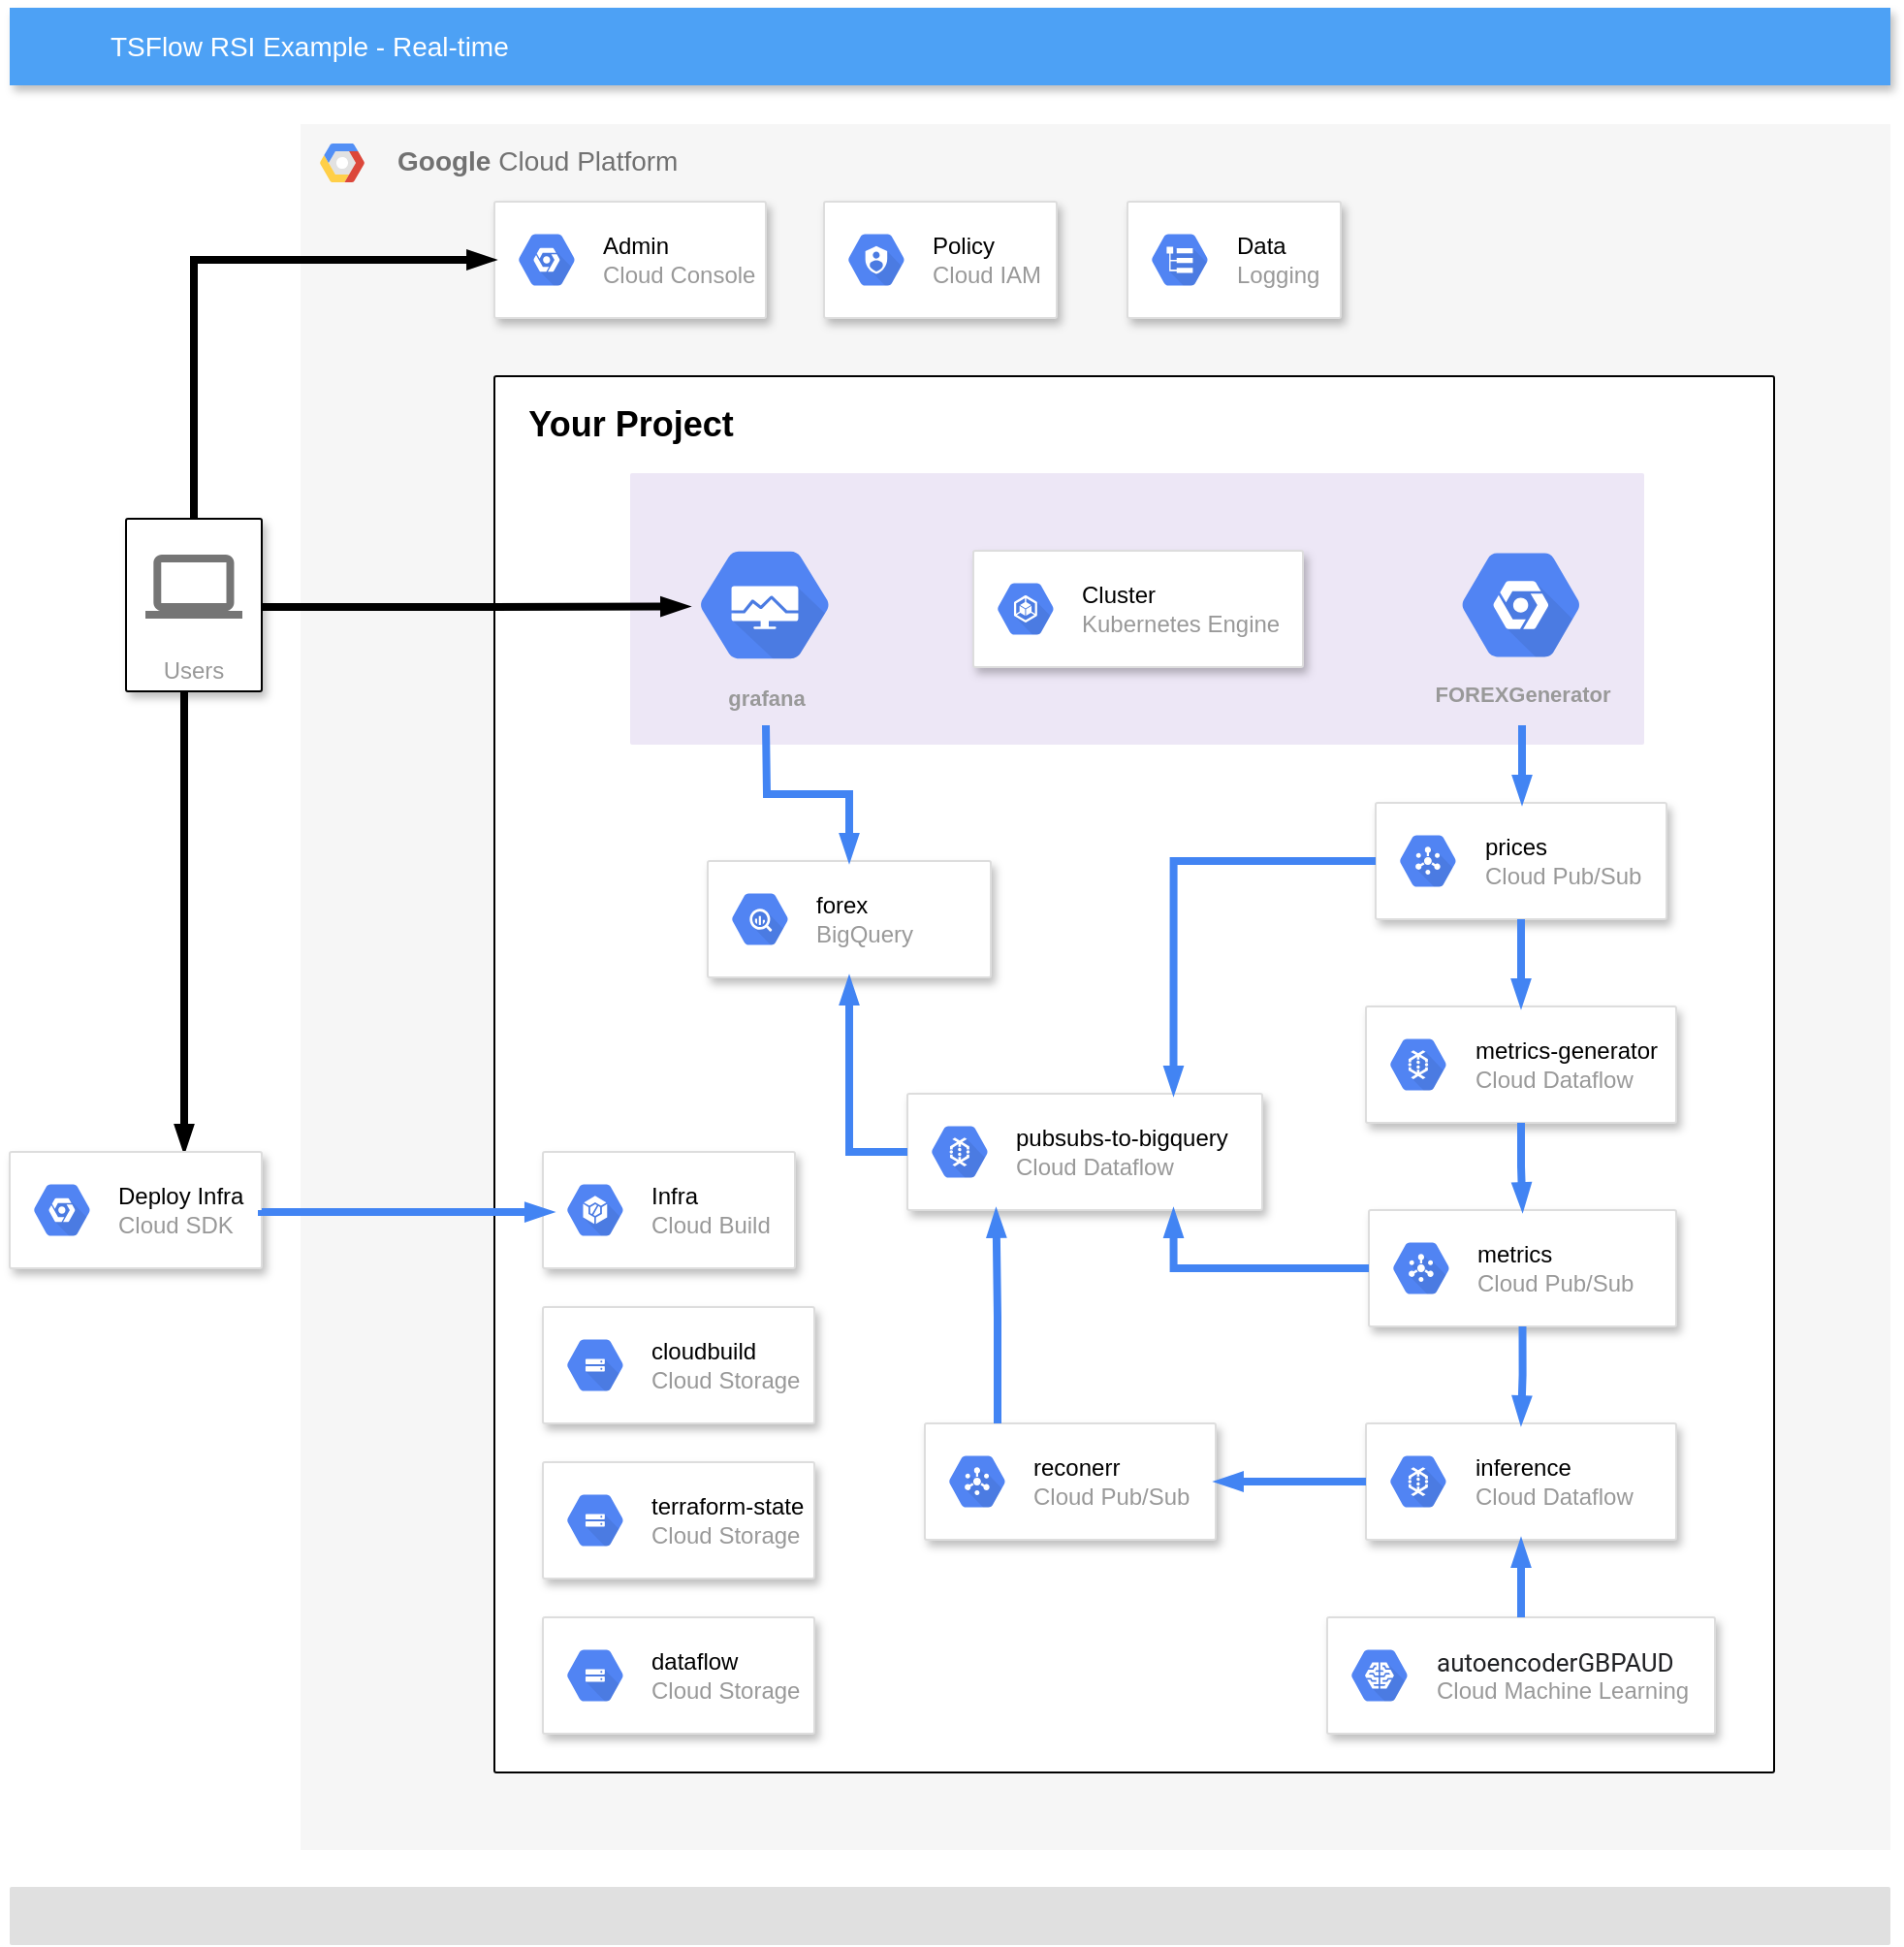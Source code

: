 <mxfile version="14.6.13" type="device" pages="3"><diagram id="f106602c-feb2-e66a-4537-3a34d633f6aa" name="Real-time"><mxGraphModel dx="1580" dy="1420" grid="1" gridSize="10" guides="1" tooltips="1" connect="1" arrows="1" fold="1" page="1" pageScale="1" pageWidth="1654" pageHeight="1169" background="#ffffff" math="0" shadow="0"><root><mxCell id="0"/><mxCell id="1" parent="0"/><mxCell id="14" value="&lt;b&gt;Google &lt;/b&gt;Cloud Platform" style="fillColor=#F6F6F6;strokeColor=none;shadow=0;gradientColor=none;fontSize=14;align=left;spacing=10;fontColor=#717171;9E9E9E;verticalAlign=top;spacingTop=-4;fontStyle=0;spacingLeft=40;html=1;" parent="1" vertex="1"><mxGeometry x="310" y="230" width="820" height="890" as="geometry"/></mxCell><mxCell id="Be6EzaO31YiZnEdK2GOM-356" value="" style="points=[[0,0,0],[0.25,0,0],[0.5,0,0],[0.75,0,0],[1,0,0],[1,0.25,0],[1,0.5,0],[1,0.75,0],[1,1,0],[0.75,1,0],[0.5,1,0],[0.25,1,0],[0,1,0],[0,0.75,0],[0,0.5,0],[0,0.25,0]];rounded=1;absoluteArcSize=1;arcSize=2;html=1;shadow=0;dashed=0;fontSize=12;align=center;verticalAlign=middle;spacing=10;spacingTop=-4;labelPosition=center;verticalLabelPosition=middle;" parent="1" vertex="1"><mxGeometry x="410" y="360" width="660" height="720" as="geometry"/></mxCell><mxCell id="2" value="TSFlow RSI Example - Real-time" style="fillColor=#4DA1F5;strokeColor=none;shadow=1;gradientColor=none;fontSize=14;align=left;spacingLeft=50;fontColor=#ffffff;html=1;" parent="1" vertex="1"><mxGeometry x="160" y="170" width="970" height="40" as="geometry"/></mxCell><mxCell id="16" value="" style="rounded=1;absoluteArcSize=1;arcSize=2;html=1;strokeColor=none;gradientColor=none;shadow=0;dashed=0;strokeColor=none;fontSize=12;fontColor=#9E9E9E;align=left;verticalAlign=top;spacing=10;spacingTop=-4;fillColor=#E0E0E0;" parent="1" vertex="1"><mxGeometry x="160" y="1139" width="970" height="30" as="geometry"/></mxCell><mxCell id="15" value="" style="shape=mxgraph.gcp2.google_cloud_platform;fillColor=#F6F6F6;strokeColor=none;shadow=0;gradientColor=none;" parent="1" vertex="1"><mxGeometry width="23" height="20" relative="1" as="geometry"><mxPoint x="320" y="240" as="offset"/></mxGeometry></mxCell><mxCell id="8F5fJPbcZPBXWIDbTMO1-382" value="" style="points=[[0,0,0],[0.25,0,0],[0.5,0,0],[0.75,0,0],[1,0,0],[1,0.25,0],[1,0.5,0],[1,0.75,0],[1,1,0],[0.75,1,0],[0.5,1,0],[0.25,1,0],[0,1,0],[0,0.75,0],[0,0.5,0],[0,0.25,0]];rounded=1;absoluteArcSize=1;arcSize=2;html=1;strokeColor=none;gradientColor=none;shadow=0;dashed=0;fontSize=12;fontColor=#9E9E9E;align=left;verticalAlign=top;spacing=10;spacingTop=-4;fillColor=#EDE7F6;" parent="1" vertex="1"><mxGeometry x="480" y="410" width="523" height="140" as="geometry"><mxPoint x="10" y="50" as="offset"/></mxGeometry></mxCell><mxCell id="Be6EzaO31YiZnEdK2GOM-379" value="Your Project" style="text;html=1;align=center;verticalAlign=middle;resizable=0;points=[];autosize=1;fontStyle=1;fontSize=18;" parent="1" vertex="1"><mxGeometry x="420" y="370" width="120" height="30" as="geometry"/></mxCell><mxCell id="Be6EzaO31YiZnEdK2GOM-406" value="" style="strokeColor=#dddddd;shadow=1;strokeWidth=1;rounded=1;absoluteArcSize=1;arcSize=2;fontSize=18;" parent="1" vertex="1"><mxGeometry x="520" y="610" width="146" height="60" as="geometry"/></mxCell><mxCell id="Be6EzaO31YiZnEdK2GOM-407" value="&lt;font color=&quot;#000000&quot;&gt;forex&lt;/font&gt;&lt;br&gt;BigQuery" style="dashed=0;connectable=0;html=1;fillColor=#5184F3;strokeColor=none;shape=mxgraph.gcp2.hexIcon;prIcon=bigquery;part=1;labelPosition=right;verticalLabelPosition=middle;align=left;verticalAlign=middle;spacingLeft=5;fontColor=#999999;fontSize=12;" parent="Be6EzaO31YiZnEdK2GOM-406" vertex="1"><mxGeometry y="0.5" width="44" height="39" relative="1" as="geometry"><mxPoint x="5" y="-19.5" as="offset"/></mxGeometry></mxCell><mxCell id="Be6EzaO31YiZnEdK2GOM-412" value="" style="strokeColor=#dddddd;shadow=1;strokeWidth=1;rounded=1;absoluteArcSize=1;arcSize=2;" parent="1" vertex="1"><mxGeometry x="736.5" y="270" width="110" height="60" as="geometry"/></mxCell><mxCell id="Be6EzaO31YiZnEdK2GOM-413" value="&lt;font color=&quot;#000000&quot;&gt;Data&lt;/font&gt;&lt;br&gt;Logging" style="dashed=0;connectable=0;html=1;fillColor=#5184F3;strokeColor=none;shape=mxgraph.gcp2.hexIcon;prIcon=logging;part=1;labelPosition=right;verticalLabelPosition=middle;align=left;verticalAlign=middle;spacingLeft=5;fontColor=#999999;fontSize=12;" parent="Be6EzaO31YiZnEdK2GOM-412" vertex="1"><mxGeometry y="0.5" width="44" height="39" relative="1" as="geometry"><mxPoint x="5" y="-19.5" as="offset"/></mxGeometry></mxCell><mxCell id="Be6EzaO31YiZnEdK2GOM-420" value="Users" style="fillColor=#ffffff;shadow=1;strokeWidth=1;rounded=1;absoluteArcSize=1;arcSize=2;labelPosition=center;verticalLabelPosition=middle;align=center;verticalAlign=bottom;spacingLeft=0;fontColor=#999999;fontSize=12;whiteSpace=wrap;spacingBottom=2;html=1;" parent="1" vertex="1"><mxGeometry x="220" y="433.5" width="70" height="89" as="geometry"/></mxCell><mxCell id="Be6EzaO31YiZnEdK2GOM-421" value="" style="dashed=0;html=1;fillColor=#757575;strokeColor=none;shape=mxgraph.gcp2.laptop;part=1;" parent="Be6EzaO31YiZnEdK2GOM-420" vertex="1"><mxGeometry x="0.5" width="50" height="33" relative="1" as="geometry"><mxPoint x="-25" y="18.5" as="offset"/></mxGeometry></mxCell><mxCell id="sk9GGrMK_IZa_A7nueXG-23" value="" style="edgeStyle=orthogonalEdgeStyle;fontSize=12;html=1;endArrow=blockThin;endFill=1;rounded=0;strokeWidth=4;endSize=4;startSize=4;dashed=0;exitX=1;exitY=0.5;exitDx=0;exitDy=0;" parent="Be6EzaO31YiZnEdK2GOM-420" target="sk9GGrMK_IZa_A7nueXG-20" edge="1"><mxGeometry width="100" relative="1" as="geometry"><mxPoint x="30" y="89" as="sourcePoint"/><mxPoint x="170" y="90" as="targetPoint"/><Array as="points"><mxPoint x="30" y="207"/><mxPoint x="30" y="207"/></Array></mxGeometry></mxCell><mxCell id="Be6EzaO31YiZnEdK2GOM-429" value="" style="strokeColor=#dddddd;shadow=1;strokeWidth=1;rounded=1;absoluteArcSize=1;arcSize=2;fontSize=18;" parent="1" vertex="1"><mxGeometry x="580" y="270" width="120" height="60" as="geometry"/></mxCell><mxCell id="Be6EzaO31YiZnEdK2GOM-430" value="&lt;font color=&quot;#000000&quot;&gt;Policy&lt;/font&gt;&lt;br&gt;Cloud IAM" style="dashed=0;connectable=0;html=1;fillColor=#5184F3;strokeColor=none;shape=mxgraph.gcp2.hexIcon;prIcon=cloud_iam;part=1;labelPosition=right;verticalLabelPosition=middle;align=left;verticalAlign=middle;spacingLeft=5;fontColor=#999999;fontSize=12;" parent="Be6EzaO31YiZnEdK2GOM-429" vertex="1"><mxGeometry y="0.5" width="44" height="39" relative="1" as="geometry"><mxPoint x="5" y="-19.5" as="offset"/></mxGeometry></mxCell><mxCell id="Be6EzaO31YiZnEdK2GOM-433" value="" style="strokeColor=#dddddd;shadow=1;strokeWidth=1;rounded=1;absoluteArcSize=1;arcSize=2;fontSize=18;" parent="1" vertex="1"><mxGeometry x="410" y="270" width="140" height="60" as="geometry"/></mxCell><mxCell id="Be6EzaO31YiZnEdK2GOM-434" value="&lt;font color=&quot;#000000&quot;&gt;Admin&lt;br&gt;&lt;/font&gt;Cloud Console" style="dashed=0;connectable=0;html=1;fillColor=#5184F3;strokeColor=none;shape=mxgraph.gcp2.hexIcon;prIcon=placeholder;part=1;labelPosition=right;verticalLabelPosition=middle;align=left;verticalAlign=middle;spacingLeft=5;fontColor=#999999;fontSize=12;" parent="Be6EzaO31YiZnEdK2GOM-433" vertex="1"><mxGeometry y="0.5" width="44" height="39" relative="1" as="geometry"><mxPoint x="5" y="-19.5" as="offset"/></mxGeometry></mxCell><mxCell id="Be6EzaO31YiZnEdK2GOM-390" value="" style="strokeColor=#dddddd;shadow=1;strokeWidth=1;rounded=1;absoluteArcSize=1;arcSize=2;fontSize=18;" parent="1" vertex="1"><mxGeometry x="859.5" y="900" width="160" height="60" as="geometry"/></mxCell><mxCell id="Be6EzaO31YiZnEdK2GOM-391" value="&lt;font color=&quot;#000000&quot;&gt;inference&lt;/font&gt;&lt;br&gt;Cloud Dataflow" style="dashed=0;connectable=0;html=1;fillColor=#5184F3;strokeColor=none;shape=mxgraph.gcp2.hexIcon;prIcon=cloud_dataflow;part=1;labelPosition=right;verticalLabelPosition=middle;align=left;verticalAlign=middle;spacingLeft=5;fontColor=#999999;fontSize=12;" parent="Be6EzaO31YiZnEdK2GOM-390" vertex="1"><mxGeometry y="0.5" width="44" height="39" relative="1" as="geometry"><mxPoint x="5" y="-19.5" as="offset"/></mxGeometry></mxCell><mxCell id="7fhDppdv9Z1jQe66zhrR-308" value="" style="strokeColor=#dddddd;shadow=1;strokeWidth=1;rounded=1;absoluteArcSize=1;arcSize=2;" parent="1" vertex="1"><mxGeometry x="861" y="790" width="158.5" height="60" as="geometry"/></mxCell><mxCell id="7fhDppdv9Z1jQe66zhrR-309" value="&lt;font color=&quot;#000000&quot;&gt;metrics&lt;br&gt;&lt;/font&gt;Cloud Pub/Sub" style="dashed=0;connectable=0;html=1;fillColor=#5184F3;strokeColor=none;shape=mxgraph.gcp2.hexIcon;prIcon=cloud_pubsub;part=1;labelPosition=right;verticalLabelPosition=middle;align=left;verticalAlign=middle;spacingLeft=5;fontColor=#999999;fontSize=12;" parent="7fhDppdv9Z1jQe66zhrR-308" vertex="1"><mxGeometry y="0.5" width="44" height="39" relative="1" as="geometry"><mxPoint x="5" y="-19.5" as="offset"/></mxGeometry></mxCell><mxCell id="Be6EzaO31YiZnEdK2GOM-388" value="" style="strokeColor=#dddddd;shadow=1;strokeWidth=1;rounded=1;absoluteArcSize=1;arcSize=2;fontSize=18;" parent="1" vertex="1"><mxGeometry x="435" y="920.0" width="140" height="60" as="geometry"/></mxCell><mxCell id="Be6EzaO31YiZnEdK2GOM-389" value="&lt;font color=&quot;#000000&quot;&gt;terraform-state&lt;/font&gt;&lt;br&gt;Cloud Storage" style="dashed=0;connectable=0;html=1;fillColor=#5184F3;strokeColor=none;shape=mxgraph.gcp2.hexIcon;prIcon=cloud_storage;part=1;labelPosition=right;verticalLabelPosition=middle;align=left;verticalAlign=middle;spacingLeft=5;fontColor=#999999;fontSize=12;" parent="Be6EzaO31YiZnEdK2GOM-388" vertex="1"><mxGeometry y="0.5" width="44" height="39" relative="1" as="geometry"><mxPoint x="5" y="-19.5" as="offset"/></mxGeometry></mxCell><mxCell id="EcwSvWwTOXZUcNVXFRtA-16" value="" style="strokeColor=#dddddd;shadow=1;strokeWidth=1;rounded=1;absoluteArcSize=1;arcSize=2;" parent="1" vertex="1"><mxGeometry x="657" y="450" width="170" height="60" as="geometry"/></mxCell><mxCell id="EcwSvWwTOXZUcNVXFRtA-17" value="&lt;font color=&quot;#000000&quot;&gt;Cluster&lt;/font&gt;&lt;br&gt;Kubernetes Engine" style="dashed=0;connectable=0;html=1;fillColor=#5184F3;strokeColor=none;shape=mxgraph.gcp2.hexIcon;prIcon=container_engine;part=1;labelPosition=right;verticalLabelPosition=middle;align=left;verticalAlign=middle;spacingLeft=5;fontColor=#999999;fontSize=12;" parent="EcwSvWwTOXZUcNVXFRtA-16" vertex="1"><mxGeometry y="0.5" width="44" height="39" relative="1" as="geometry"><mxPoint x="5" y="-19.5" as="offset"/></mxGeometry></mxCell><mxCell id="EcwSvWwTOXZUcNVXFRtA-24" value="" style="strokeColor=#dddddd;shadow=1;strokeWidth=1;rounded=1;absoluteArcSize=1;arcSize=2;" parent="1" vertex="1"><mxGeometry x="864.5" y="580" width="150" height="60" as="geometry"/></mxCell><mxCell id="EcwSvWwTOXZUcNVXFRtA-25" value="&lt;font color=&quot;#000000&quot;&gt;prices&lt;br&gt;&lt;/font&gt;Cloud Pub/Sub" style="dashed=0;connectable=0;html=1;fillColor=#5184F3;strokeColor=none;shape=mxgraph.gcp2.hexIcon;prIcon=cloud_pubsub;part=1;labelPosition=right;verticalLabelPosition=middle;align=left;verticalAlign=middle;spacingLeft=5;fontColor=#999999;fontSize=12;" parent="EcwSvWwTOXZUcNVXFRtA-24" vertex="1"><mxGeometry y="0.5" width="44" height="39" relative="1" as="geometry"><mxPoint x="5" y="-19.5" as="offset"/></mxGeometry></mxCell><mxCell id="EcwSvWwTOXZUcNVXFRtA-26" value="" style="strokeColor=#dddddd;shadow=1;strokeWidth=1;rounded=1;absoluteArcSize=1;arcSize=2;" parent="1" vertex="1"><mxGeometry x="632" y="900" width="150" height="60" as="geometry"/></mxCell><mxCell id="EcwSvWwTOXZUcNVXFRtA-27" value="&lt;font color=&quot;#000000&quot;&gt;reconerr&lt;br&gt;&lt;/font&gt;Cloud Pub/Sub" style="dashed=0;connectable=0;html=1;fillColor=#5184F3;strokeColor=none;shape=mxgraph.gcp2.hexIcon;prIcon=cloud_pubsub;part=1;labelPosition=right;verticalLabelPosition=middle;align=left;verticalAlign=middle;spacingLeft=5;fontColor=#999999;fontSize=12;" parent="EcwSvWwTOXZUcNVXFRtA-26" vertex="1"><mxGeometry y="0.5" width="44" height="39" relative="1" as="geometry"><mxPoint x="5" y="-19.5" as="offset"/></mxGeometry></mxCell><mxCell id="EcwSvWwTOXZUcNVXFRtA-28" value="" style="strokeColor=#dddddd;shadow=1;strokeWidth=1;rounded=1;absoluteArcSize=1;arcSize=2;fontSize=18;" parent="1" vertex="1"><mxGeometry x="435" y="1000.0" width="140" height="60" as="geometry"/></mxCell><mxCell id="EcwSvWwTOXZUcNVXFRtA-29" value="&lt;font color=&quot;#000000&quot;&gt;dataflow&lt;/font&gt;&lt;br&gt;Cloud Storage" style="dashed=0;connectable=0;html=1;fillColor=#5184F3;strokeColor=none;shape=mxgraph.gcp2.hexIcon;prIcon=cloud_storage;part=1;labelPosition=right;verticalLabelPosition=middle;align=left;verticalAlign=middle;spacingLeft=5;fontColor=#999999;fontSize=12;" parent="EcwSvWwTOXZUcNVXFRtA-28" vertex="1"><mxGeometry y="0.5" width="44" height="39" relative="1" as="geometry"><mxPoint x="5" y="-19.5" as="offset"/></mxGeometry></mxCell><mxCell id="EcwSvWwTOXZUcNVXFRtA-30" value="" style="strokeColor=#dddddd;shadow=1;strokeWidth=1;rounded=1;absoluteArcSize=1;arcSize=2;fontSize=18;" parent="1" vertex="1"><mxGeometry x="435" y="840.0" width="140" height="60" as="geometry"/></mxCell><mxCell id="EcwSvWwTOXZUcNVXFRtA-31" value="&lt;font color=&quot;#000000&quot;&gt;cloudbuild&lt;/font&gt;&lt;br&gt;Cloud Storage" style="dashed=0;connectable=0;html=1;fillColor=#5184F3;strokeColor=none;shape=mxgraph.gcp2.hexIcon;prIcon=cloud_storage;part=1;labelPosition=right;verticalLabelPosition=middle;align=left;verticalAlign=middle;spacingLeft=5;fontColor=#999999;fontSize=12;" parent="EcwSvWwTOXZUcNVXFRtA-30" vertex="1"><mxGeometry y="0.5" width="44" height="39" relative="1" as="geometry"><mxPoint x="5" y="-19.5" as="offset"/></mxGeometry></mxCell><mxCell id="EcwSvWwTOXZUcNVXFRtA-33" value="" style="strokeColor=#dddddd;shadow=1;strokeWidth=1;rounded=1;absoluteArcSize=1;arcSize=2;fontSize=18;" parent="1" vertex="1"><mxGeometry x="859.5" y="685" width="160" height="60" as="geometry"/></mxCell><mxCell id="EcwSvWwTOXZUcNVXFRtA-34" value="&lt;font color=&quot;#000000&quot;&gt;metrics-generator&lt;/font&gt;&lt;br&gt;Cloud Dataflow" style="dashed=0;connectable=0;html=1;fillColor=#5184F3;strokeColor=none;shape=mxgraph.gcp2.hexIcon;prIcon=cloud_dataflow;part=1;labelPosition=right;verticalLabelPosition=middle;align=left;verticalAlign=middle;spacingLeft=5;fontColor=#999999;fontSize=12;" parent="EcwSvWwTOXZUcNVXFRtA-33" vertex="1"><mxGeometry y="0.5" width="44" height="39" relative="1" as="geometry"><mxPoint x="5" y="-19.5" as="offset"/></mxGeometry></mxCell><mxCell id="EcwSvWwTOXZUcNVXFRtA-35" value="" style="strokeColor=#dddddd;shadow=1;strokeWidth=1;rounded=1;absoluteArcSize=1;arcSize=2;fontSize=18;" parent="1" vertex="1"><mxGeometry x="623" y="730" width="183" height="60" as="geometry"/></mxCell><mxCell id="EcwSvWwTOXZUcNVXFRtA-36" value="&lt;font color=&quot;#000000&quot;&gt;pubsubs-to-bigquery&lt;/font&gt;&lt;br&gt;Cloud Dataflow" style="dashed=0;connectable=0;html=1;fillColor=#5184F3;strokeColor=none;shape=mxgraph.gcp2.hexIcon;prIcon=cloud_dataflow;part=1;labelPosition=right;verticalLabelPosition=middle;align=left;verticalAlign=middle;spacingLeft=5;fontColor=#999999;fontSize=12;" parent="EcwSvWwTOXZUcNVXFRtA-35" vertex="1"><mxGeometry y="0.5" width="44" height="39" relative="1" as="geometry"><mxPoint x="5" y="-19.5" as="offset"/></mxGeometry></mxCell><mxCell id="EcwSvWwTOXZUcNVXFRtA-37" value="" style="edgeStyle=orthogonalEdgeStyle;fontSize=12;html=1;endArrow=blockThin;endFill=1;rounded=0;strokeWidth=4;endSize=4;startSize=4;dashed=0;strokeColor=#4284F3;" parent="1" edge="1"><mxGeometry width="100" relative="1" as="geometry"><mxPoint x="940" y="540" as="sourcePoint"/><mxPoint x="940" y="580" as="targetPoint"/><Array as="points"><mxPoint x="940" y="560"/><mxPoint x="940" y="560"/></Array></mxGeometry></mxCell><mxCell id="EcwSvWwTOXZUcNVXFRtA-40" value="" style="edgeStyle=orthogonalEdgeStyle;fontSize=12;html=1;endArrow=blockThin;endFill=1;rounded=0;strokeWidth=4;endSize=4;startSize=4;dashed=0;strokeColor=#4284F3;exitX=0;exitY=0.5;exitDx=0;exitDy=0;" parent="1" source="EcwSvWwTOXZUcNVXFRtA-35" target="Be6EzaO31YiZnEdK2GOM-406" edge="1"><mxGeometry width="100" relative="1" as="geometry"><mxPoint x="328.5" y="833.5" as="sourcePoint"/><mxPoint x="673" y="713" as="targetPoint"/><Array as="points"/></mxGeometry></mxCell><mxCell id="EcwSvWwTOXZUcNVXFRtA-41" value="" style="edgeStyle=orthogonalEdgeStyle;fontSize=12;html=1;endArrow=blockThin;endFill=1;rounded=0;strokeWidth=4;endSize=4;startSize=4;dashed=0;strokeColor=#4284F3;exitX=0;exitY=0.5;exitDx=0;exitDy=0;entryX=0.75;entryY=0;entryDx=0;entryDy=0;" parent="1" source="EcwSvWwTOXZUcNVXFRtA-24" target="EcwSvWwTOXZUcNVXFRtA-35" edge="1"><mxGeometry width="100" relative="1" as="geometry"><mxPoint x="328.5" y="833.5" as="sourcePoint"/><mxPoint x="383.5" y="833.5" as="targetPoint"/><Array as="points"/></mxGeometry></mxCell><mxCell id="EcwSvWwTOXZUcNVXFRtA-42" value="" style="edgeStyle=orthogonalEdgeStyle;fontSize=12;html=1;endArrow=blockThin;endFill=1;rounded=0;strokeWidth=4;endSize=4;startSize=4;dashed=0;strokeColor=#4284F3;" parent="1" source="EcwSvWwTOXZUcNVXFRtA-24" target="EcwSvWwTOXZUcNVXFRtA-33" edge="1"><mxGeometry width="100" relative="1" as="geometry"><mxPoint x="947" y="653.98" as="sourcePoint"/><mxPoint x="864.5" y="767.5" as="targetPoint"/><Array as="points"/></mxGeometry></mxCell><mxCell id="EcwSvWwTOXZUcNVXFRtA-43" value="" style="edgeStyle=orthogonalEdgeStyle;fontSize=12;html=1;endArrow=blockThin;endFill=1;rounded=0;strokeWidth=4;endSize=4;startSize=4;dashed=0;strokeColor=#4284F3;exitX=0.5;exitY=1;exitDx=0;exitDy=0;entryX=0.5;entryY=0;entryDx=0;entryDy=0;" parent="1" source="EcwSvWwTOXZUcNVXFRtA-33" target="7fhDppdv9Z1jQe66zhrR-308" edge="1"><mxGeometry width="100" relative="1" as="geometry"><mxPoint x="1005.5" y="655" as="sourcePoint"/><mxPoint x="1064.5" y="750" as="targetPoint"/><Array as="points"/></mxGeometry></mxCell><mxCell id="EcwSvWwTOXZUcNVXFRtA-44" value="" style="edgeStyle=orthogonalEdgeStyle;fontSize=12;html=1;endArrow=blockThin;endFill=1;rounded=0;strokeWidth=4;endSize=4;startSize=4;dashed=0;strokeColor=#4284F3;exitX=0.5;exitY=1;exitDx=0;exitDy=0;" parent="1" source="7fhDppdv9Z1jQe66zhrR-308" target="Be6EzaO31YiZnEdK2GOM-390" edge="1"><mxGeometry width="100" relative="1" as="geometry"><mxPoint x="1064.5" y="810" as="sourcePoint"/><mxPoint x="1064.5" y="865" as="targetPoint"/><Array as="points"/></mxGeometry></mxCell><mxCell id="EcwSvWwTOXZUcNVXFRtA-45" value="" style="edgeStyle=orthogonalEdgeStyle;fontSize=12;html=1;endArrow=blockThin;endFill=1;rounded=0;strokeWidth=4;endSize=4;startSize=4;dashed=0;strokeColor=#4284F3;entryX=1;entryY=0.5;entryDx=0;entryDy=0;exitX=0;exitY=0.5;exitDx=0;exitDy=0;" parent="1" source="Be6EzaO31YiZnEdK2GOM-390" target="EcwSvWwTOXZUcNVXFRtA-26" edge="1"><mxGeometry width="100" relative="1" as="geometry"><mxPoint x="723" y="890" as="sourcePoint"/><mxPoint x="893" y="895" as="targetPoint"/><Array as="points"/></mxGeometry></mxCell><mxCell id="EcwSvWwTOXZUcNVXFRtA-46" value="" style="edgeStyle=orthogonalEdgeStyle;fontSize=12;html=1;endArrow=blockThin;endFill=1;rounded=0;strokeWidth=4;endSize=4;startSize=4;dashed=0;strokeColor=#4284F3;entryX=0.25;entryY=1;entryDx=0;entryDy=0;exitX=0.25;exitY=0;exitDx=0;exitDy=0;" parent="1" source="EcwSvWwTOXZUcNVXFRtA-26" target="EcwSvWwTOXZUcNVXFRtA-35" edge="1"><mxGeometry width="100" relative="1" as="geometry"><mxPoint x="669" y="910" as="sourcePoint"/><mxPoint x="383.5" y="833.5" as="targetPoint"/><Array as="points"/></mxGeometry></mxCell><mxCell id="EcwSvWwTOXZUcNVXFRtA-47" value="" style="edgeStyle=orthogonalEdgeStyle;fontSize=12;html=1;endArrow=blockThin;endFill=1;rounded=0;strokeWidth=4;endSize=4;startSize=4;dashed=0;strokeColor=#4284F3;exitX=0;exitY=0.5;exitDx=0;exitDy=0;entryX=0.75;entryY=1;entryDx=0;entryDy=0;" parent="1" source="7fhDppdv9Z1jQe66zhrR-308" target="EcwSvWwTOXZUcNVXFRtA-35" edge="1"><mxGeometry width="100" relative="1" as="geometry"><mxPoint x="863" y="730" as="sourcePoint"/><mxPoint x="743.5" y="795" as="targetPoint"/><Array as="points"/></mxGeometry></mxCell><mxCell id="EcwSvWwTOXZUcNVXFRtA-48" value="" style="edgeStyle=orthogonalEdgeStyle;fontSize=12;html=1;endArrow=blockThin;endFill=1;rounded=0;strokeWidth=4;endSize=4;startSize=4;dashed=0;strokeColor=#4284F3;" parent="1" target="Be6EzaO31YiZnEdK2GOM-406" edge="1"><mxGeometry width="100" relative="1" as="geometry"><mxPoint x="550" y="540" as="sourcePoint"/><mxPoint x="573" y="530" as="targetPoint"/><Array as="points"/></mxGeometry></mxCell><mxCell id="EcwSvWwTOXZUcNVXFRtA-52" value="" style="strokeColor=#dddddd;shadow=1;strokeWidth=1;rounded=1;absoluteArcSize=1;arcSize=2;" parent="1" vertex="1"><mxGeometry x="839.5" y="1000" width="200" height="60" as="geometry"/></mxCell><mxCell id="EcwSvWwTOXZUcNVXFRtA-53" value="&lt;span style=&quot;color: rgb(32 , 33 , 36) ; font-family: &amp;#34;roboto&amp;#34; , &amp;#34;arial&amp;#34; , sans-serif ; font-size: 13px ; background-color: rgb(255 , 255 , 255)&quot;&gt;autoencoderGBPAUD&lt;/span&gt;&lt;br&gt;Cloud Machine Learning" style="dashed=0;connectable=0;html=1;fillColor=#5184F3;strokeColor=none;shape=mxgraph.gcp2.hexIcon;prIcon=cloud_machine_learning;part=1;labelPosition=right;verticalLabelPosition=middle;align=left;verticalAlign=middle;spacingLeft=5;fontColor=#999999;fontSize=12;" parent="EcwSvWwTOXZUcNVXFRtA-52" vertex="1"><mxGeometry y="0.5" width="44" height="39" relative="1" as="geometry"><mxPoint x="5" y="-19.5" as="offset"/></mxGeometry></mxCell><mxCell id="EcwSvWwTOXZUcNVXFRtA-56" value="" style="edgeStyle=orthogonalEdgeStyle;fontSize=12;html=1;endArrow=blockThin;endFill=1;rounded=0;strokeWidth=4;endSize=4;startSize=4;dashed=0;entryX=0;entryY=0.5;entryDx=0;entryDy=0;" parent="1" edge="1"><mxGeometry width="100" relative="1" as="geometry"><mxPoint x="290" y="479" as="sourcePoint"/><mxPoint x="510" y="478.75" as="targetPoint"/><Array as="points"><mxPoint x="400" y="479"/><mxPoint x="400" y="479"/></Array></mxGeometry></mxCell><mxCell id="EcwSvWwTOXZUcNVXFRtA-61" value="" style="edgeStyle=orthogonalEdgeStyle;fontSize=12;html=1;endArrow=blockThin;endFill=1;rounded=0;strokeWidth=4;endSize=4;startSize=4;dashed=0;strokeColor=#4284F3;exitX=0.5;exitY=0;exitDx=0;exitDy=0;entryX=0.5;entryY=1;entryDx=0;entryDy=0;" parent="1" source="EcwSvWwTOXZUcNVXFRtA-52" target="Be6EzaO31YiZnEdK2GOM-390" edge="1"><mxGeometry width="100" relative="1" as="geometry"><mxPoint x="1260" y="1030" as="sourcePoint"/><mxPoint x="937" y="998" as="targetPoint"/><Array as="points"/></mxGeometry></mxCell><mxCell id="sk9GGrMK_IZa_A7nueXG-16" value="" style="strokeColor=#dddddd;shadow=1;strokeWidth=1;rounded=1;absoluteArcSize=1;arcSize=2;" parent="1" vertex="1"><mxGeometry x="435" y="760" width="130" height="60" as="geometry"/></mxCell><mxCell id="sk9GGrMK_IZa_A7nueXG-17" value="&lt;font color=&quot;#000000&quot;&gt;Infra&lt;/font&gt;&lt;br&gt;Cloud Build" style="dashed=0;connectable=0;html=1;fillColor=#5184F3;strokeColor=none;shape=mxgraph.gcp2.hexIcon;prIcon=container_builder;part=1;labelPosition=right;verticalLabelPosition=middle;align=left;verticalAlign=middle;spacingLeft=5;fontColor=#999999;fontSize=12;" parent="sk9GGrMK_IZa_A7nueXG-16" vertex="1"><mxGeometry y="0.5" width="44" height="39" relative="1" as="geometry"><mxPoint x="5" y="-19.5" as="offset"/></mxGeometry></mxCell><mxCell id="sk9GGrMK_IZa_A7nueXG-20" value="" style="strokeColor=#dddddd;shadow=1;strokeWidth=1;rounded=1;absoluteArcSize=1;arcSize=2;" parent="1" vertex="1"><mxGeometry x="160" y="760" width="130" height="60" as="geometry"/></mxCell><mxCell id="sk9GGrMK_IZa_A7nueXG-21" value="&lt;font color=&quot;#000000&quot;&gt;Deploy Infra&lt;/font&gt;&lt;br&gt;Cloud SDK" style="dashed=0;connectable=0;html=1;fillColor=#5184F3;strokeColor=none;shape=mxgraph.gcp2.hexIcon;prIcon=placeholder;part=1;labelPosition=right;verticalLabelPosition=middle;align=left;verticalAlign=middle;spacingLeft=5;fontColor=#999999;fontSize=12;" parent="sk9GGrMK_IZa_A7nueXG-20" vertex="1"><mxGeometry y="0.5" width="44" height="39" relative="1" as="geometry"><mxPoint x="5" y="-19.5" as="offset"/></mxGeometry></mxCell><mxCell id="sk9GGrMK_IZa_A7nueXG-22" value="" style="edgeStyle=orthogonalEdgeStyle;fontSize=12;html=1;endArrow=blockThin;endFill=1;rounded=0;strokeWidth=4;endSize=4;startSize=4;dashed=0;strokeColor=#4284F3;exitX=1;exitY=0.5;exitDx=0;exitDy=0;entryX=0.038;entryY=0.517;entryDx=0;entryDy=0;entryPerimeter=0;" parent="1" target="sk9GGrMK_IZa_A7nueXG-16" edge="1"><mxGeometry width="100" relative="1" as="geometry"><mxPoint x="290" y="790" as="sourcePoint"/><mxPoint x="430" y="791" as="targetPoint"/><Array as="points"><mxPoint x="290" y="791"/></Array></mxGeometry></mxCell><mxCell id="qfq76LpWT7BMR-csDT2v-16" value="" style="edgeStyle=orthogonalEdgeStyle;fontSize=12;html=1;endArrow=blockThin;endFill=1;rounded=0;strokeWidth=4;endSize=4;startSize=4;dashed=0;exitX=0.5;exitY=0;exitDx=0;exitDy=0;entryX=0;entryY=0.5;entryDx=0;entryDy=0;" parent="1" source="Be6EzaO31YiZnEdK2GOM-420" edge="1" target="Be6EzaO31YiZnEdK2GOM-433"><mxGeometry width="100" relative="1" as="geometry"><mxPoint x="120" y="275.5" as="sourcePoint"/><mxPoint x="360" y="276.25" as="targetPoint"/><Array as="points"><mxPoint x="255" y="300"/></Array></mxGeometry></mxCell><mxCell id="ugHE9OIpbdc8puTDjAfR-16" value="grafana" style="html=1;fillColor=#5184F3;strokeColor=none;verticalAlign=top;labelPosition=center;verticalLabelPosition=bottom;align=center;spacingTop=-6;fontSize=11;fontStyle=1;fontColor=#999999;shape=mxgraph.gcp2.hexIcon;prIcon=cloud_deployment_manager" vertex="1" parent="1"><mxGeometry x="499" y="437.37" width="101" height="81.25" as="geometry"/></mxCell><mxCell id="ugHE9OIpbdc8puTDjAfR-17" value="FOREXGenerator" style="html=1;fillColor=#5184F3;strokeColor=none;verticalAlign=top;labelPosition=center;verticalLabelPosition=bottom;align=center;spacingTop=-6;fontSize=11;fontStyle=1;fontColor=#999999;shape=mxgraph.gcp2.hexIcon;prIcon=placeholder" vertex="1" parent="1"><mxGeometry x="893.25" y="438.75" width="92.5" height="78.5" as="geometry"/></mxCell></root></mxGraphModel></diagram><diagram id="8oREr4TKxukMvIy4zXab" name="Re-training"><mxGraphModel dx="922" dy="828" grid="1" gridSize="10" guides="1" tooltips="1" connect="1" arrows="1" fold="1" page="1" pageScale="1" pageWidth="827" pageHeight="1169" math="0" shadow="0"><root><mxCell id="JF10Swj6qTdU6iR3dlwL-0"/><mxCell id="JF10Swj6qTdU6iR3dlwL-1" parent="JF10Swj6qTdU6iR3dlwL-0"/><mxCell id="JF10Swj6qTdU6iR3dlwL-2" value="&lt;b&gt;Google &lt;/b&gt;Cloud Platform" style="fillColor=#F6F6F6;strokeColor=none;shadow=0;gradientColor=none;fontSize=14;align=left;spacing=10;fontColor=#717171;9E9E9E;verticalAlign=top;spacingTop=-4;fontStyle=0;spacingLeft=40;html=1;" parent="JF10Swj6qTdU6iR3dlwL-1" vertex="1"><mxGeometry x="360" y="230" width="740" height="600" as="geometry"/></mxCell><mxCell id="JF10Swj6qTdU6iR3dlwL-4" value="" style="points=[[0,0,0],[0.25,0,0],[0.5,0,0],[0.75,0,0],[1,0,0],[1,0.25,0],[1,0.5,0],[1,0.75,0],[1,1,0],[0.75,1,0],[0.5,1,0],[0.25,1,0],[0,1,0],[0,0.75,0],[0,0.5,0],[0,0.25,0]];rounded=1;absoluteArcSize=1;arcSize=2;html=1;shadow=0;dashed=0;fontSize=12;align=center;verticalAlign=middle;spacing=10;spacingTop=-4;labelPosition=center;verticalLabelPosition=middle;" parent="JF10Swj6qTdU6iR3dlwL-1" vertex="1"><mxGeometry x="410" y="360" width="640" height="440" as="geometry"/></mxCell><mxCell id="JF10Swj6qTdU6iR3dlwL-5" value="TSFlow RSI Example - Real-time" style="fillColor=#4DA1F5;strokeColor=none;shadow=1;gradientColor=none;fontSize=14;align=left;spacingLeft=50;fontColor=#ffffff;html=1;" parent="JF10Swj6qTdU6iR3dlwL-1" vertex="1"><mxGeometry x="360" y="170" width="740" height="40" as="geometry"/></mxCell><mxCell id="JF10Swj6qTdU6iR3dlwL-6" value="" style="rounded=1;absoluteArcSize=1;arcSize=2;html=1;strokeColor=none;gradientColor=none;shadow=0;dashed=0;strokeColor=none;fontSize=12;fontColor=#9E9E9E;align=left;verticalAlign=top;spacing=10;spacingTop=-4;fillColor=#E0E0E0;" parent="JF10Swj6qTdU6iR3dlwL-1" vertex="1"><mxGeometry x="360" y="840" width="740" height="30" as="geometry"/></mxCell><mxCell id="JF10Swj6qTdU6iR3dlwL-7" value="" style="shape=mxgraph.gcp2.google_cloud_platform;fillColor=#F6F6F6;strokeColor=none;shadow=0;gradientColor=none;" parent="JF10Swj6qTdU6iR3dlwL-1" vertex="1"><mxGeometry x="380" y="240" width="23" height="20" as="geometry"/></mxCell><mxCell id="JF10Swj6qTdU6iR3dlwL-8" value="" style="points=[[0,0,0],[0.25,0,0],[0.5,0,0],[0.75,0,0],[1,0,0],[1,0.25,0],[1,0.5,0],[1,0.75,0],[1,1,0],[0.75,1,0],[0.5,1,0],[0.25,1,0],[0,1,0],[0,0.75,0],[0,0.5,0],[0,0.25,0]];rounded=1;absoluteArcSize=1;arcSize=2;html=1;strokeColor=none;gradientColor=none;shadow=0;dashed=0;fontSize=12;fontColor=#9E9E9E;align=left;verticalAlign=top;spacing=10;spacingTop=-4;fillColor=#EDE7F6;" parent="JF10Swj6qTdU6iR3dlwL-1" vertex="1"><mxGeometry x="630" y="408.75" width="400" height="140" as="geometry"><mxPoint x="10" y="50" as="offset"/></mxGeometry></mxCell><mxCell id="JF10Swj6qTdU6iR3dlwL-9" value="Your Project" style="text;html=1;align=center;verticalAlign=middle;resizable=0;points=[];autosize=1;fontStyle=1;fontSize=18;" parent="JF10Swj6qTdU6iR3dlwL-1" vertex="1"><mxGeometry x="420" y="370" width="120" height="30" as="geometry"/></mxCell><mxCell id="JF10Swj6qTdU6iR3dlwL-10" value="" style="strokeColor=#dddddd;shadow=1;strokeWidth=1;rounded=1;absoluteArcSize=1;arcSize=2;fontSize=18;" parent="JF10Swj6qTdU6iR3dlwL-1" vertex="1"><mxGeometry x="437" y="585" width="146" height="60" as="geometry"/></mxCell><mxCell id="JF10Swj6qTdU6iR3dlwL-11" value="&lt;font color=&quot;#000000&quot;&gt;forex&lt;/font&gt;&lt;br&gt;BigQuery" style="dashed=0;connectable=0;html=1;fillColor=#5184F3;strokeColor=none;shape=mxgraph.gcp2.hexIcon;prIcon=bigquery;part=1;labelPosition=right;verticalLabelPosition=middle;align=left;verticalAlign=middle;spacingLeft=5;fontColor=#999999;fontSize=12;" parent="JF10Swj6qTdU6iR3dlwL-10" vertex="1"><mxGeometry y="0.5" width="44" height="39" relative="1" as="geometry"><mxPoint x="5" y="-19.5" as="offset"/></mxGeometry></mxCell><mxCell id="JF10Swj6qTdU6iR3dlwL-12" value="" style="strokeColor=#dddddd;shadow=1;strokeWidth=1;rounded=1;absoluteArcSize=1;arcSize=2;" parent="JF10Swj6qTdU6iR3dlwL-1" vertex="1"><mxGeometry x="703" y="280" width="110" height="60" as="geometry"/></mxCell><mxCell id="JF10Swj6qTdU6iR3dlwL-13" value="&lt;font color=&quot;#000000&quot;&gt;Data&lt;/font&gt;&lt;br&gt;Logging" style="dashed=0;connectable=0;html=1;fillColor=#5184F3;strokeColor=none;shape=mxgraph.gcp2.hexIcon;prIcon=logging;part=1;labelPosition=right;verticalLabelPosition=middle;align=left;verticalAlign=middle;spacingLeft=5;fontColor=#999999;fontSize=12;" parent="JF10Swj6qTdU6iR3dlwL-12" vertex="1"><mxGeometry y="0.5" width="44" height="39" relative="1" as="geometry"><mxPoint x="5" y="-19.5" as="offset"/></mxGeometry></mxCell><mxCell id="JF10Swj6qTdU6iR3dlwL-16" value="" style="strokeColor=#dddddd;shadow=1;strokeWidth=1;rounded=1;absoluteArcSize=1;arcSize=2;fontSize=18;" parent="JF10Swj6qTdU6iR3dlwL-1" vertex="1"><mxGeometry x="556.5" y="280" width="120" height="60" as="geometry"/></mxCell><mxCell id="JF10Swj6qTdU6iR3dlwL-17" value="&lt;font color=&quot;#000000&quot;&gt;Policy&lt;/font&gt;&lt;br&gt;Cloud IAM" style="dashed=0;connectable=0;html=1;fillColor=#5184F3;strokeColor=none;shape=mxgraph.gcp2.hexIcon;prIcon=cloud_iam;part=1;labelPosition=right;verticalLabelPosition=middle;align=left;verticalAlign=middle;spacingLeft=5;fontColor=#999999;fontSize=12;" parent="JF10Swj6qTdU6iR3dlwL-16" vertex="1"><mxGeometry y="0.5" width="44" height="39" relative="1" as="geometry"><mxPoint x="5" y="-19.5" as="offset"/></mxGeometry></mxCell><mxCell id="JF10Swj6qTdU6iR3dlwL-18" value="" style="strokeColor=#dddddd;shadow=1;strokeWidth=1;rounded=1;absoluteArcSize=1;arcSize=2;fontSize=18;" parent="JF10Swj6qTdU6iR3dlwL-1" vertex="1"><mxGeometry x="389.5" y="280" width="140" height="60" as="geometry"/></mxCell><mxCell id="JF10Swj6qTdU6iR3dlwL-19" value="&lt;font color=&quot;#000000&quot;&gt;Admin&lt;br&gt;&lt;/font&gt;Cloud Console" style="dashed=0;connectable=0;html=1;fillColor=#5184F3;strokeColor=none;shape=mxgraph.gcp2.hexIcon;prIcon=placeholder;part=1;labelPosition=right;verticalLabelPosition=middle;align=left;verticalAlign=middle;spacingLeft=5;fontColor=#999999;fontSize=12;" parent="JF10Swj6qTdU6iR3dlwL-18" vertex="1"><mxGeometry y="0.5" width="44" height="39" relative="1" as="geometry"><mxPoint x="5" y="-19.5" as="offset"/></mxGeometry></mxCell><mxCell id="JF10Swj6qTdU6iR3dlwL-26" value="" style="strokeColor=#dddddd;shadow=1;strokeWidth=1;rounded=1;absoluteArcSize=1;arcSize=2;" parent="JF10Swj6qTdU6iR3dlwL-1" vertex="1"><mxGeometry x="813" y="448.75" width="170" height="60" as="geometry"/></mxCell><mxCell id="JF10Swj6qTdU6iR3dlwL-27" value="&lt;font color=&quot;#000000&quot;&gt;Cluster&lt;/font&gt;&lt;br&gt;Kubernetes Engine" style="dashed=0;connectable=0;html=1;fillColor=#5184F3;strokeColor=none;shape=mxgraph.gcp2.hexIcon;prIcon=container_engine;part=1;labelPosition=right;verticalLabelPosition=middle;align=left;verticalAlign=middle;spacingLeft=5;fontColor=#999999;fontSize=12;" parent="JF10Swj6qTdU6iR3dlwL-26" vertex="1"><mxGeometry y="0.5" width="44" height="39" relative="1" as="geometry"><mxPoint x="5" y="-19.5" as="offset"/></mxGeometry></mxCell><mxCell id="JF10Swj6qTdU6iR3dlwL-38" value="" style="strokeColor=#dddddd;shadow=1;strokeWidth=1;rounded=1;absoluteArcSize=1;arcSize=2;fontSize=18;" parent="JF10Swj6qTdU6iR3dlwL-1" vertex="1"><mxGeometry x="437" y="690.0" width="140" height="60" as="geometry"/></mxCell><mxCell id="JF10Swj6qTdU6iR3dlwL-39" value="&lt;font color=&quot;#000000&quot;&gt;dataflow&lt;/font&gt;&lt;br&gt;Cloud Storage" style="dashed=0;connectable=0;html=1;fillColor=#5184F3;strokeColor=none;shape=mxgraph.gcp2.hexIcon;prIcon=cloud_storage;part=1;labelPosition=right;verticalLabelPosition=middle;align=left;verticalAlign=middle;spacingLeft=5;fontColor=#999999;fontSize=12;" parent="JF10Swj6qTdU6iR3dlwL-38" vertex="1"><mxGeometry y="0.5" width="44" height="39" relative="1" as="geometry"><mxPoint x="5" y="-19.5" as="offset"/></mxGeometry></mxCell><mxCell id="JF10Swj6qTdU6iR3dlwL-44" value="" style="strokeColor=#dddddd;shadow=1;strokeWidth=1;rounded=1;absoluteArcSize=1;arcSize=2;fontSize=18;" parent="JF10Swj6qTdU6iR3dlwL-1" vertex="1"><mxGeometry x="630" y="585" width="183" height="60" as="geometry"/></mxCell><mxCell id="JF10Swj6qTdU6iR3dlwL-45" value="&lt;font color=&quot;#000000&quot;&gt;ml-training&lt;/font&gt;&lt;br&gt;Cloud Dataflow" style="dashed=0;connectable=0;html=1;fillColor=#5184F3;strokeColor=none;shape=mxgraph.gcp2.hexIcon;prIcon=cloud_dataflow;part=1;labelPosition=right;verticalLabelPosition=middle;align=left;verticalAlign=middle;spacingLeft=5;fontColor=#999999;fontSize=12;" parent="JF10Swj6qTdU6iR3dlwL-44" vertex="1"><mxGeometry y="0.5" width="44" height="39" relative="1" as="geometry"><mxPoint x="5" y="-19.5" as="offset"/></mxGeometry></mxCell><mxCell id="JF10Swj6qTdU6iR3dlwL-47" value="" style="edgeStyle=orthogonalEdgeStyle;fontSize=12;html=1;endArrow=blockThin;endFill=1;rounded=0;strokeWidth=4;endSize=4;startSize=4;dashed=0;strokeColor=#4284F3;" parent="JF10Swj6qTdU6iR3dlwL-1" source="JF10Swj6qTdU6iR3dlwL-10" target="JF10Swj6qTdU6iR3dlwL-44" edge="1"><mxGeometry width="100" relative="1" as="geometry"><mxPoint x="328.5" y="833.5" as="sourcePoint"/><mxPoint x="673" y="713" as="targetPoint"/><Array as="points"/></mxGeometry></mxCell><mxCell id="JF10Swj6qTdU6iR3dlwL-59" value="" style="strokeColor=#dddddd;shadow=1;strokeWidth=1;rounded=1;absoluteArcSize=1;arcSize=2;" parent="JF10Swj6qTdU6iR3dlwL-1" vertex="1"><mxGeometry x="621.5" y="690" width="200" height="60" as="geometry"/></mxCell><mxCell id="JF10Swj6qTdU6iR3dlwL-60" value="&lt;span style=&quot;color: rgb(32 , 33 , 36) ; font-family: &amp;#34;roboto&amp;#34; , &amp;#34;arial&amp;#34; , sans-serif ; font-size: 13px ; background-color: rgb(255 , 255 , 255)&quot;&gt;autoencoderGBPAUD&lt;/span&gt;&lt;br&gt;Cloud Machine Learning" style="dashed=0;connectable=0;html=1;fillColor=#5184F3;strokeColor=none;shape=mxgraph.gcp2.hexIcon;prIcon=cloud_machine_learning;part=1;labelPosition=right;verticalLabelPosition=middle;align=left;verticalAlign=middle;spacingLeft=5;fontColor=#999999;fontSize=12;" parent="JF10Swj6qTdU6iR3dlwL-59" vertex="1"><mxGeometry y="0.5" width="44" height="39" relative="1" as="geometry"><mxPoint x="5" y="-19.5" as="offset"/></mxGeometry></mxCell><mxCell id="JF10Swj6qTdU6iR3dlwL-66" value="" style="edgeStyle=orthogonalEdgeStyle;fontSize=12;html=1;endArrow=blockThin;endFill=1;rounded=0;strokeWidth=4;endSize=4;startSize=4;dashed=0;strokeColor=#4284F3;" parent="JF10Swj6qTdU6iR3dlwL-1" target="JF10Swj6qTdU6iR3dlwL-44" edge="1"><mxGeometry width="100" relative="1" as="geometry"><mxPoint x="722" y="540" as="sourcePoint"/><mxPoint x="761.75" y="530" as="targetPoint"/><Array as="points"/></mxGeometry></mxCell><mxCell id="JF10Swj6qTdU6iR3dlwL-67" value="" style="edgeStyle=orthogonalEdgeStyle;fontSize=12;html=1;endArrow=blockThin;endFill=1;rounded=0;strokeWidth=4;endSize=4;startSize=4;dashed=0;strokeColor=#4284F3;exitX=0.5;exitY=1;exitDx=0;exitDy=0;" parent="JF10Swj6qTdU6iR3dlwL-1" source="JF10Swj6qTdU6iR3dlwL-44" target="JF10Swj6qTdU6iR3dlwL-59" edge="1"><mxGeometry width="100" relative="1" as="geometry"><mxPoint x="590.0" y="650" as="sourcePoint"/><mxPoint x="722" y="720" as="targetPoint"/><Array as="points"/></mxGeometry></mxCell><mxCell id="qBZK5O_7QBQkQWxKph88-0" value="" style="strokeColor=#dddddd;shadow=1;strokeWidth=1;rounded=1;absoluteArcSize=1;arcSize=2;" parent="JF10Swj6qTdU6iR3dlwL-1" vertex="1"><mxGeometry x="860" y="585" width="170" height="60" as="geometry"/></mxCell><mxCell id="qBZK5O_7QBQkQWxKph88-1" value="&lt;font color=&quot;#000000&quot;&gt;tfx-ml-metadata&lt;/font&gt;&lt;br&gt;Cloud SQL" style="dashed=0;connectable=0;html=1;fillColor=#5184F3;strokeColor=none;shape=mxgraph.gcp2.hexIcon;prIcon=cloud_sql;part=1;labelPosition=right;verticalLabelPosition=middle;align=left;verticalAlign=middle;spacingLeft=5;fontColor=#999999;fontSize=12;" parent="qBZK5O_7QBQkQWxKph88-0" vertex="1"><mxGeometry y="0.5" width="44" height="39" relative="1" as="geometry"><mxPoint x="5" y="-19.5" as="offset"/></mxGeometry></mxCell><mxCell id="qBZK5O_7QBQkQWxKph88-2" value="" style="edgeStyle=orthogonalEdgeStyle;fontSize=12;html=1;endArrow=blockThin;endFill=1;rounded=0;strokeWidth=4;endSize=4;startSize=4;dashed=0;strokeColor=#4284F3;entryX=1;entryY=0.5;entryDx=0;entryDy=0;" parent="JF10Swj6qTdU6iR3dlwL-1" source="qBZK5O_7QBQkQWxKph88-0" target="JF10Swj6qTdU6iR3dlwL-44" edge="1"><mxGeometry width="100" relative="1" as="geometry"><mxPoint x="593.0" y="625" as="sourcePoint"/><mxPoint x="640.0" y="625" as="targetPoint"/><Array as="points"><mxPoint x="840" y="615"/><mxPoint x="840" y="615"/></Array></mxGeometry></mxCell><mxCell id="_pAGjJOjxd6M0FqTfXPT-0" value="training" style="html=1;fillColor=#5184F3;strokeColor=none;verticalAlign=top;labelPosition=center;verticalLabelPosition=bottom;align=center;spacingTop=-6;fontSize=11;fontStyle=1;fontColor=#999999;shape=mxgraph.gcp2.hexIcon;prIcon=placeholder" vertex="1" parent="JF10Swj6qTdU6iR3dlwL-1"><mxGeometry x="676.5" y="439.5" width="92.5" height="78.5" as="geometry"/></mxCell></root></mxGraphModel></diagram><diagram id="3ybQhMsl4EwbC03F6jqE" name="Page-3"><mxGraphModel dx="1106" dy="994" grid="1" gridSize="10" guides="1" tooltips="1" connect="1" arrows="1" fold="1" page="1" pageScale="1" pageWidth="827" pageHeight="1169" math="0" shadow="0"><root><mxCell id="hGe0qQAi55u7l6rtTo_b-0"/><mxCell id="hGe0qQAi55u7l6rtTo_b-1" parent="hGe0qQAi55u7l6rtTo_b-0"/></root></mxGraphModel></diagram></mxfile>